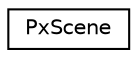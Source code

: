 digraph "Graphical Class Hierarchy"
{
  edge [fontname="Helvetica",fontsize="10",labelfontname="Helvetica",labelfontsize="10"];
  node [fontname="Helvetica",fontsize="10",shape=record];
  rankdir="LR";
  Node0 [label="PxScene",height=0.2,width=0.4,color="black", fillcolor="white", style="filled",URL="$classPxScene.html",tooltip="A scene is a collection of bodies and constraints which can interact. "];
}
